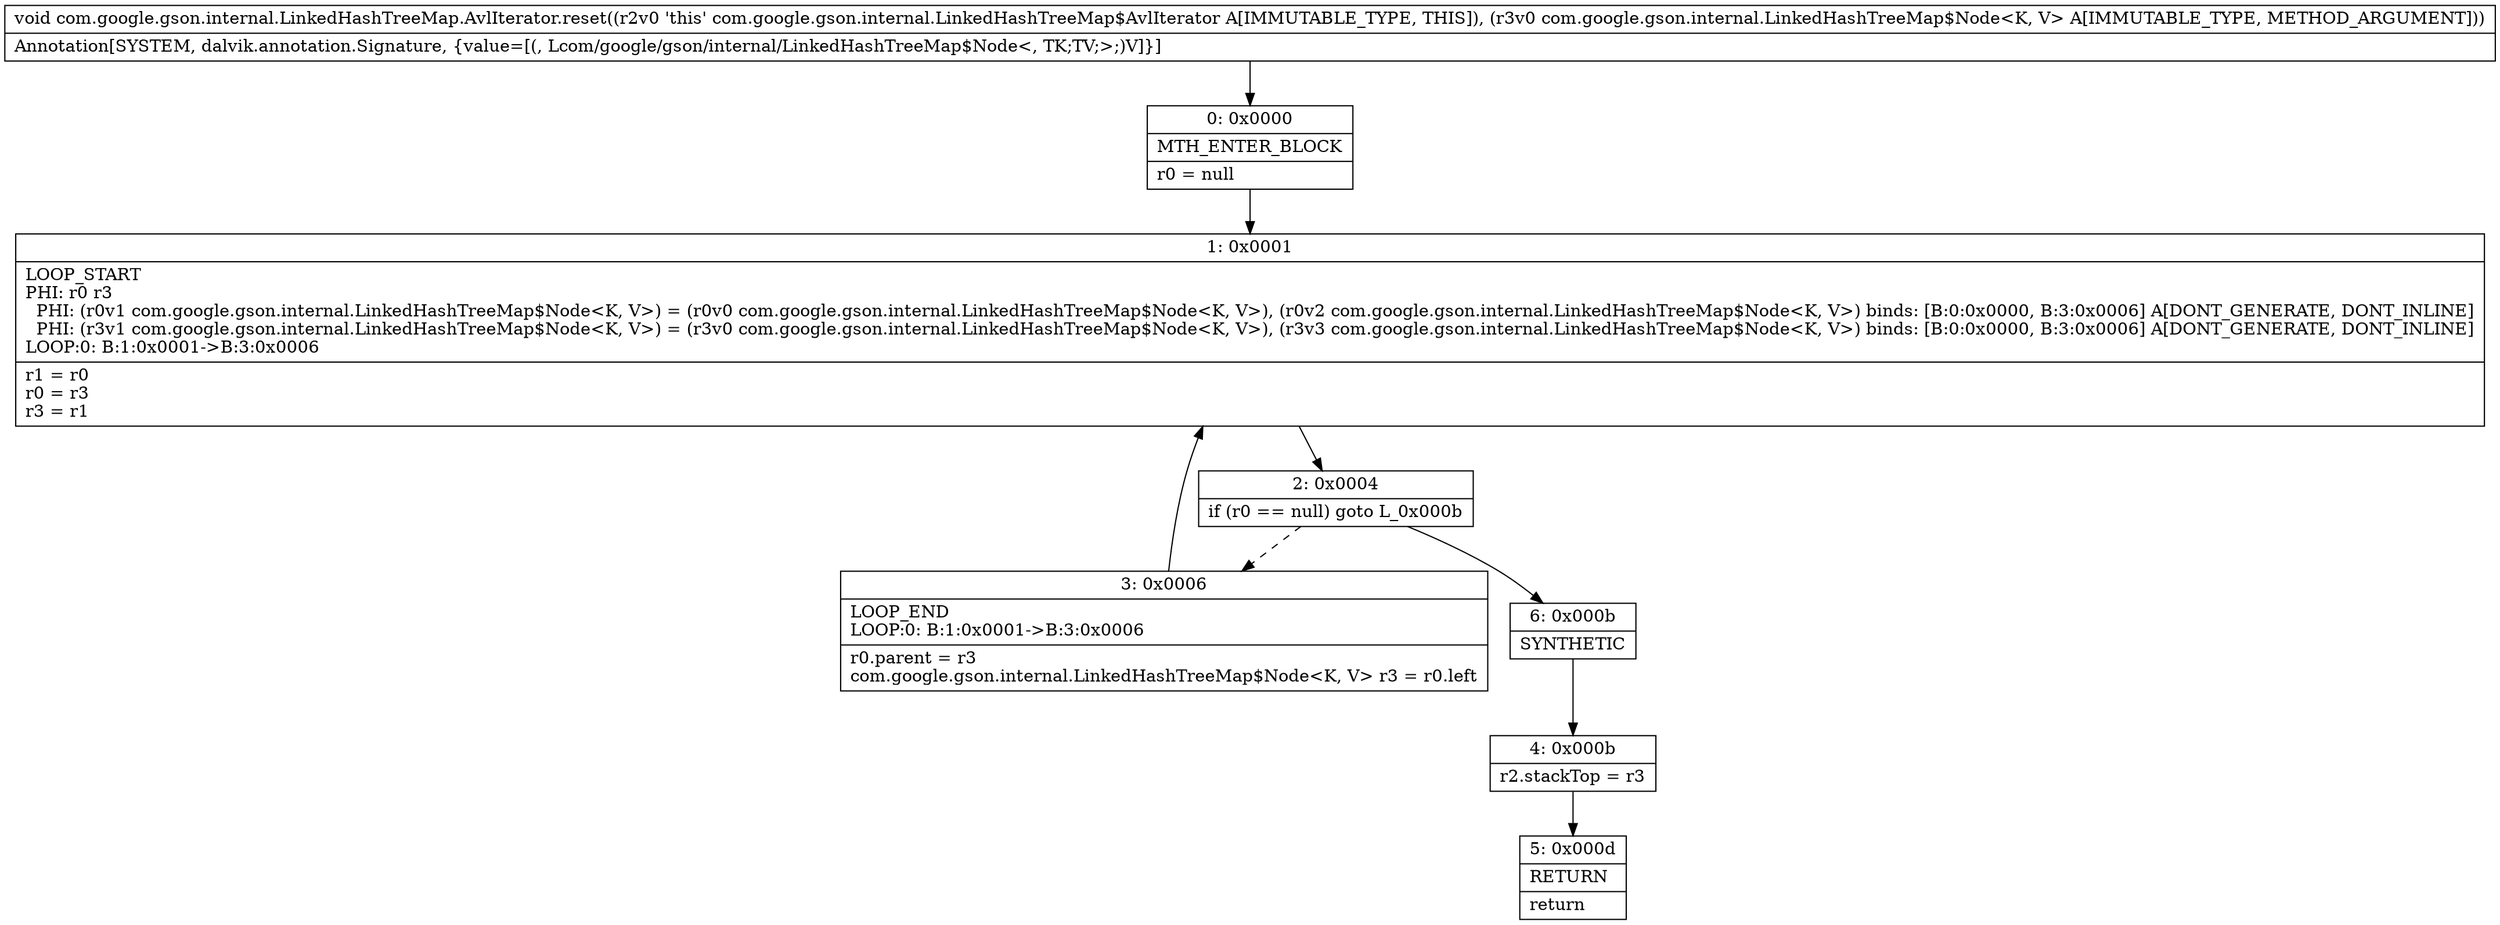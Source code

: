 digraph "CFG forcom.google.gson.internal.LinkedHashTreeMap.AvlIterator.reset(Lcom\/google\/gson\/internal\/LinkedHashTreeMap$Node;)V" {
Node_0 [shape=record,label="{0\:\ 0x0000|MTH_ENTER_BLOCK\l|r0 = null\l}"];
Node_1 [shape=record,label="{1\:\ 0x0001|LOOP_START\lPHI: r0 r3 \l  PHI: (r0v1 com.google.gson.internal.LinkedHashTreeMap$Node\<K, V\>) = (r0v0 com.google.gson.internal.LinkedHashTreeMap$Node\<K, V\>), (r0v2 com.google.gson.internal.LinkedHashTreeMap$Node\<K, V\>) binds: [B:0:0x0000, B:3:0x0006] A[DONT_GENERATE, DONT_INLINE]\l  PHI: (r3v1 com.google.gson.internal.LinkedHashTreeMap$Node\<K, V\>) = (r3v0 com.google.gson.internal.LinkedHashTreeMap$Node\<K, V\>), (r3v3 com.google.gson.internal.LinkedHashTreeMap$Node\<K, V\>) binds: [B:0:0x0000, B:3:0x0006] A[DONT_GENERATE, DONT_INLINE]\lLOOP:0: B:1:0x0001\-\>B:3:0x0006\l|r1 = r0\lr0 = r3\lr3 = r1\l}"];
Node_2 [shape=record,label="{2\:\ 0x0004|if (r0 == null) goto L_0x000b\l}"];
Node_3 [shape=record,label="{3\:\ 0x0006|LOOP_END\lLOOP:0: B:1:0x0001\-\>B:3:0x0006\l|r0.parent = r3\lcom.google.gson.internal.LinkedHashTreeMap$Node\<K, V\> r3 = r0.left\l}"];
Node_4 [shape=record,label="{4\:\ 0x000b|r2.stackTop = r3\l}"];
Node_5 [shape=record,label="{5\:\ 0x000d|RETURN\l|return\l}"];
Node_6 [shape=record,label="{6\:\ 0x000b|SYNTHETIC\l}"];
MethodNode[shape=record,label="{void com.google.gson.internal.LinkedHashTreeMap.AvlIterator.reset((r2v0 'this' com.google.gson.internal.LinkedHashTreeMap$AvlIterator A[IMMUTABLE_TYPE, THIS]), (r3v0 com.google.gson.internal.LinkedHashTreeMap$Node\<K, V\> A[IMMUTABLE_TYPE, METHOD_ARGUMENT]))  | Annotation[SYSTEM, dalvik.annotation.Signature, \{value=[(, Lcom\/google\/gson\/internal\/LinkedHashTreeMap$Node\<, TK;TV;\>;)V]\}]\l}"];
MethodNode -> Node_0;
Node_0 -> Node_1;
Node_1 -> Node_2;
Node_2 -> Node_3[style=dashed];
Node_2 -> Node_6;
Node_3 -> Node_1;
Node_4 -> Node_5;
Node_6 -> Node_4;
}

